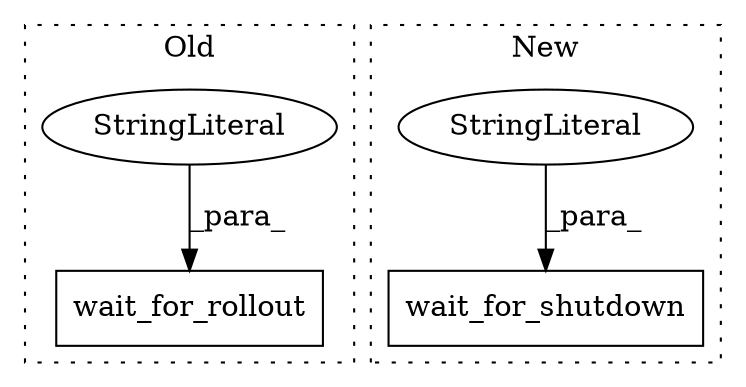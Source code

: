 digraph G {
subgraph cluster0 {
1 [label="wait_for_rollout" a="32" s="2738,2781" l="17,1" shape="box"];
3 [label="StringLiteral" a="45" s="2755" l="26" shape="ellipse"];
label = "Old";
style="dotted";
}
subgraph cluster1 {
2 [label="wait_for_shutdown" a="32" s="3286,3329" l="18,1" shape="box"];
4 [label="StringLiteral" a="45" s="3304" l="25" shape="ellipse"];
label = "New";
style="dotted";
}
3 -> 1 [label="_para_"];
4 -> 2 [label="_para_"];
}